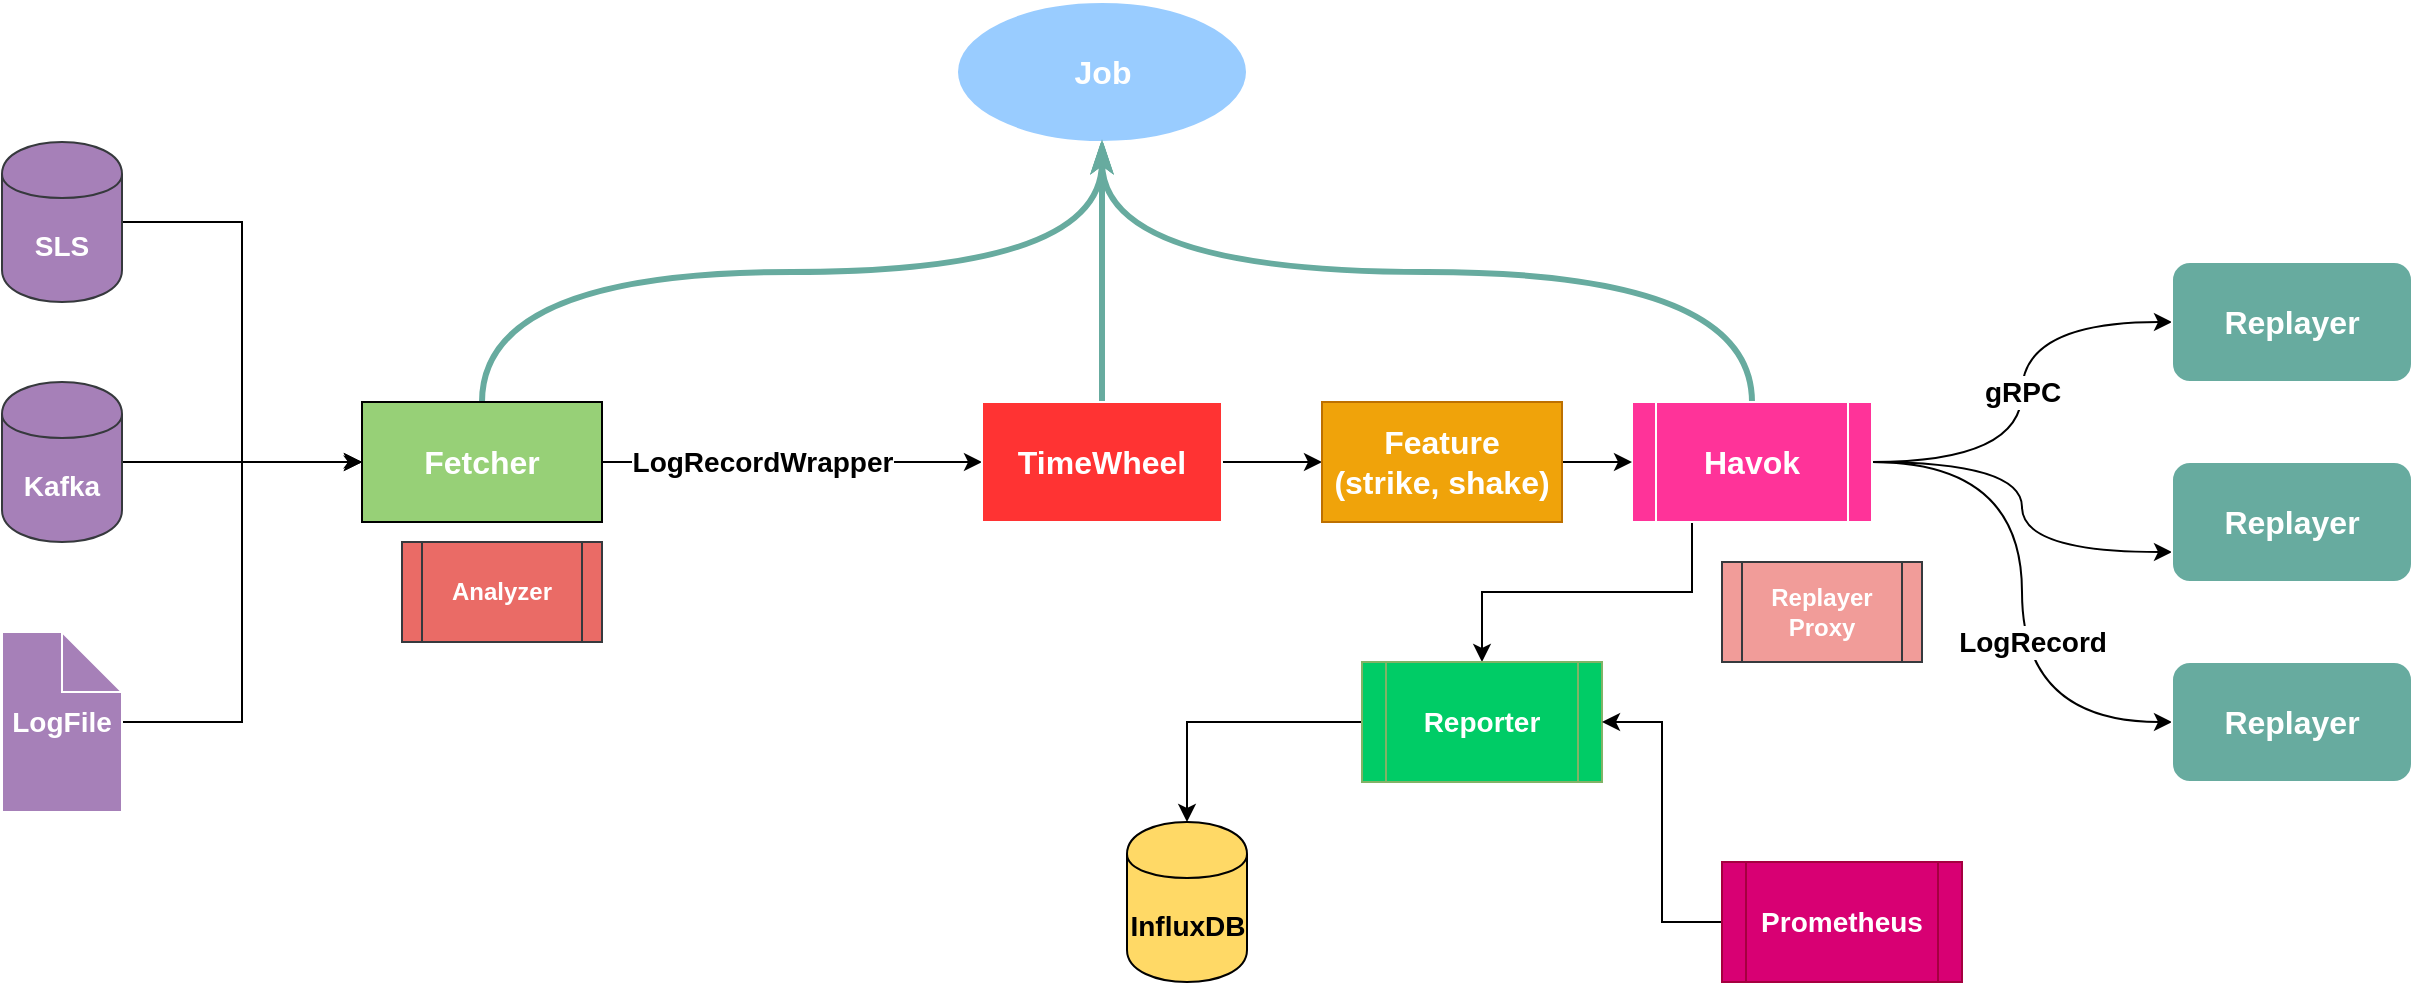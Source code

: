 <mxfile version="10.7.9" type="github"><diagram id="HzIVVMN7QpKf9u3zOBdB" name="Page-1"><mxGraphModel dx="1398" dy="795" grid="1" gridSize="10" guides="1" tooltips="1" connect="1" arrows="1" fold="1" page="1" pageScale="1" pageWidth="827" pageHeight="1169" math="0" shadow="0"><root><mxCell id="0"/><mxCell id="1" parent="0"/><mxCell id="UXVuzHSu1_Zt5v7AsA4U-1" style="edgeStyle=orthogonalEdgeStyle;rounded=0;html=1;jettySize=auto;orthogonalLoop=1;" parent="1" source="UXVuzHSu1_Zt5v7AsA4U-23" target="UXVuzHSu1_Zt5v7AsA4U-5" edge="1"><mxGeometry relative="1" as="geometry"/></mxCell><mxCell id="UXVuzHSu1_Zt5v7AsA4U-2" value="&lt;b&gt;&lt;font style=&quot;font-size: 14px&quot;&gt;LogRecordWrapper&lt;/font&gt;&lt;/b&gt;" style="text;html=1;resizable=0;points=[];align=center;verticalAlign=middle;labelBackgroundColor=#ffffff;" parent="UXVuzHSu1_Zt5v7AsA4U-1" vertex="1" connectable="0"><mxGeometry x="-0.116" y="-2" relative="1" as="geometry"><mxPoint x="-4" y="-2" as="offset"/></mxGeometry></mxCell><mxCell id="UXVuzHSu1_Zt5v7AsA4U-4" style="edgeStyle=orthogonalEdgeStyle;curved=1;html=1;endArrow=classicThin;endFill=1;jettySize=auto;orthogonalLoop=1;strokeColor=#67AB9F;strokeWidth=3;entryX=0.5;entryY=1;" parent="1" source="UXVuzHSu1_Zt5v7AsA4U-5" target="UXVuzHSu1_Zt5v7AsA4U-20" edge="1"><mxGeometry relative="1" as="geometry"><mxPoint x="640" y="130" as="targetPoint"/></mxGeometry></mxCell><mxCell id="Ll1mulXodjc0nhH2n843-5" style="edgeStyle=orthogonalEdgeStyle;rounded=0;orthogonalLoop=1;jettySize=auto;html=1;entryX=0;entryY=0.5;entryDx=0;entryDy=0;" edge="1" parent="1" source="UXVuzHSu1_Zt5v7AsA4U-5" target="Ll1mulXodjc0nhH2n843-4"><mxGeometry relative="1" as="geometry"/></mxCell><mxCell id="UXVuzHSu1_Zt5v7AsA4U-5" value="&lt;font style=&quot;font-size: 16px&quot; color=&quot;#ffffff&quot;&gt;&lt;b&gt;TimeWheel&lt;/b&gt;&lt;/font&gt;" style="rounded=0;whiteSpace=wrap;html=1;strokeColor=#FFFFFF;fillColor=#FF3333;" parent="1" vertex="1"><mxGeometry x="580" y="250" width="120" height="60" as="geometry"/></mxCell><mxCell id="UXVuzHSu1_Zt5v7AsA4U-6" style="edgeStyle=orthogonalEdgeStyle;rounded=0;html=1;entryX=0;entryY=0.5;jettySize=auto;orthogonalLoop=1;" parent="1" source="UXVuzHSu1_Zt5v7AsA4U-7" target="UXVuzHSu1_Zt5v7AsA4U-23" edge="1"><mxGeometry relative="1" as="geometry"/></mxCell><mxCell id="UXVuzHSu1_Zt5v7AsA4U-7" value="&lt;font color=&quot;#ffffff&quot;&gt;&lt;span style=&quot;font-size: 14px&quot;&gt;&lt;b&gt;SLS&lt;/b&gt;&lt;/span&gt;&lt;/font&gt;" style="shape=cylinder;whiteSpace=wrap;html=1;boundedLbl=1;backgroundOutline=1;strokeColor=#36393d;fillColor=#A680B8;" parent="1" vertex="1"><mxGeometry x="90" y="120" width="60" height="80" as="geometry"/></mxCell><mxCell id="UXVuzHSu1_Zt5v7AsA4U-8" style="edgeStyle=orthogonalEdgeStyle;rounded=0;html=1;jettySize=auto;orthogonalLoop=1;" parent="1" source="UXVuzHSu1_Zt5v7AsA4U-9" target="UXVuzHSu1_Zt5v7AsA4U-23" edge="1"><mxGeometry relative="1" as="geometry"/></mxCell><mxCell id="UXVuzHSu1_Zt5v7AsA4U-9" value="&lt;font color=&quot;#ffffff&quot;&gt;&lt;span style=&quot;font-size: 14px&quot;&gt;&lt;b&gt;Kafka&lt;/b&gt;&lt;/span&gt;&lt;/font&gt;" style="shape=cylinder;whiteSpace=wrap;html=1;boundedLbl=1;backgroundOutline=1;strokeColor=#36393d;fillColor=#A680B8;" parent="1" vertex="1"><mxGeometry x="90" y="240" width="60" height="80" as="geometry"/></mxCell><mxCell id="UXVuzHSu1_Zt5v7AsA4U-10" value="&lt;b&gt;&lt;font style=&quot;font-size: 14px&quot;&gt;gRPC&lt;/font&gt;&lt;/b&gt;" style="edgeStyle=orthogonalEdgeStyle;rounded=0;html=1;entryX=0;entryY=0.5;jettySize=auto;orthogonalLoop=1;curved=1;" parent="1" source="UXVuzHSu1_Zt5v7AsA4U-15" target="UXVuzHSu1_Zt5v7AsA4U-16" edge="1"><mxGeometry relative="1" as="geometry"/></mxCell><mxCell id="UXVuzHSu1_Zt5v7AsA4U-11" style="edgeStyle=orthogonalEdgeStyle;curved=1;rounded=0;html=1;entryX=0;entryY=0.75;jettySize=auto;orthogonalLoop=1;" parent="1" source="UXVuzHSu1_Zt5v7AsA4U-15" target="UXVuzHSu1_Zt5v7AsA4U-18" edge="1"><mxGeometry relative="1" as="geometry"/></mxCell><mxCell id="UXVuzHSu1_Zt5v7AsA4U-12" style="edgeStyle=orthogonalEdgeStyle;curved=1;rounded=0;html=1;entryX=0;entryY=0.5;jettySize=auto;orthogonalLoop=1;" parent="1" source="UXVuzHSu1_Zt5v7AsA4U-15" target="UXVuzHSu1_Zt5v7AsA4U-17" edge="1"><mxGeometry relative="1" as="geometry"/></mxCell><mxCell id="UXVuzHSu1_Zt5v7AsA4U-13" value="&lt;b&gt;&lt;font style=&quot;font-size: 14px&quot;&gt;LogRecord&lt;/font&gt;&lt;/b&gt;" style="text;html=1;resizable=0;points=[];align=center;verticalAlign=middle;labelBackgroundColor=#ffffff;" parent="UXVuzHSu1_Zt5v7AsA4U-12" vertex="1" connectable="0"><mxGeometry x="0.179" y="5" relative="1" as="geometry"><mxPoint as="offset"/></mxGeometry></mxCell><mxCell id="UXVuzHSu1_Zt5v7AsA4U-14" style="edgeStyle=orthogonalEdgeStyle;curved=1;html=1;entryX=0.5;entryY=1;endArrow=classicThin;endFill=1;jettySize=auto;orthogonalLoop=1;strokeColor=#67AB9F;strokeWidth=3;exitX=0.5;exitY=0;" parent="1" source="UXVuzHSu1_Zt5v7AsA4U-15" target="UXVuzHSu1_Zt5v7AsA4U-20" edge="1"><mxGeometry relative="1" as="geometry"/></mxCell><mxCell id="Ll1mulXodjc0nhH2n843-8" style="edgeStyle=orthogonalEdgeStyle;rounded=0;orthogonalLoop=1;jettySize=auto;html=1;exitX=0.25;exitY=1;exitDx=0;exitDy=0;entryX=0.5;entryY=0;entryDx=0;entryDy=0;" edge="1" parent="1" source="UXVuzHSu1_Zt5v7AsA4U-15" target="UXVuzHSu1_Zt5v7AsA4U-29"><mxGeometry relative="1" as="geometry"/></mxCell><mxCell id="UXVuzHSu1_Zt5v7AsA4U-15" value="&lt;font style=&quot;font-size: 16px&quot; color=&quot;#ffffff&quot;&gt;&lt;b&gt;Havok&lt;/b&gt;&lt;/font&gt;" style="shape=process;whiteSpace=wrap;html=1;backgroundOutline=1;strokeColor=#FFFFFF;fillColor=#FF3399;" parent="1" vertex="1"><mxGeometry x="905" y="250" width="120" height="60" as="geometry"/></mxCell><mxCell id="UXVuzHSu1_Zt5v7AsA4U-16" value="&lt;font color=&quot;#ffffff&quot; style=&quot;font-size: 16px&quot;&gt;&lt;b&gt;Replayer&lt;/b&gt;&lt;/font&gt;" style="rounded=1;whiteSpace=wrap;html=1;strokeColor=#FFFFFF;fillColor=#67AB9F;" parent="1" vertex="1"><mxGeometry x="1175" y="180" width="120" height="60" as="geometry"/></mxCell><mxCell id="UXVuzHSu1_Zt5v7AsA4U-17" value="&lt;font color=&quot;#ffffff&quot; style=&quot;font-size: 16px&quot;&gt;&lt;b&gt;Replayer&lt;/b&gt;&lt;/font&gt;" style="rounded=1;whiteSpace=wrap;html=1;strokeColor=#FFFFFF;fillColor=#67AB9F;" parent="1" vertex="1"><mxGeometry x="1175" y="380" width="120" height="60" as="geometry"/></mxCell><mxCell id="UXVuzHSu1_Zt5v7AsA4U-18" value="&lt;font color=&quot;#ffffff&quot; style=&quot;font-size: 16px&quot;&gt;&lt;b&gt;Replayer&lt;/b&gt;&lt;/font&gt;" style="rounded=1;whiteSpace=wrap;html=1;strokeColor=#FFFFFF;fillColor=#67AB9F;" parent="1" vertex="1"><mxGeometry x="1175" y="280" width="120" height="60" as="geometry"/></mxCell><mxCell id="UXVuzHSu1_Zt5v7AsA4U-19" value="&lt;font color=&quot;#ffffff&quot;&gt;&lt;b&gt;Replayer Proxy&lt;/b&gt;&lt;/font&gt;" style="shape=process;whiteSpace=wrap;html=1;backgroundOutline=1;fillColor=#F19C99;strokeColor=#36393d;" parent="1" vertex="1"><mxGeometry x="950" y="330" width="100" height="50" as="geometry"/></mxCell><mxCell id="UXVuzHSu1_Zt5v7AsA4U-20" value="&lt;font style=&quot;font-size: 16px&quot; color=&quot;#ffffff&quot;&gt;&lt;b&gt;Job&lt;/b&gt;&lt;/font&gt;" style="ellipse;whiteSpace=wrap;html=1;strokeColor=#FFFFFF;fillColor=#99CCFF;gradientColor=none;" parent="1" vertex="1"><mxGeometry x="567.5" y="50" width="145" height="70" as="geometry"/></mxCell><mxCell id="UXVuzHSu1_Zt5v7AsA4U-21" style="edgeStyle=orthogonalEdgeStyle;curved=1;html=1;endArrow=classicThin;endFill=1;jettySize=auto;orthogonalLoop=1;strokeColor=#67AB9F;strokeWidth=3;exitX=0.5;exitY=0;" parent="1" source="UXVuzHSu1_Zt5v7AsA4U-23" target="UXVuzHSu1_Zt5v7AsA4U-20" edge="1"><mxGeometry relative="1" as="geometry"/></mxCell><mxCell id="UXVuzHSu1_Zt5v7AsA4U-22" value="" style="group" parent="1" vertex="1" connectable="0"><mxGeometry x="270" y="250" width="120" height="120" as="geometry"/></mxCell><mxCell id="UXVuzHSu1_Zt5v7AsA4U-23" value="&lt;font color=&quot;#ffffff&quot; style=&quot;font-size: 16px&quot;&gt;&lt;b&gt;Fetcher&lt;/b&gt;&lt;/font&gt;" style="rounded=0;whiteSpace=wrap;html=1;fillColor=#97D077;" parent="UXVuzHSu1_Zt5v7AsA4U-22" vertex="1"><mxGeometry width="120" height="60" as="geometry"/></mxCell><mxCell id="UXVuzHSu1_Zt5v7AsA4U-24" value="&lt;font color=&quot;#ffffff&quot;&gt;&lt;b&gt;Analyzer&lt;/b&gt;&lt;/font&gt;" style="shape=process;whiteSpace=wrap;html=1;backgroundOutline=1;fillColor=#EA6B66;strokeColor=#36393d;" parent="UXVuzHSu1_Zt5v7AsA4U-22" vertex="1"><mxGeometry x="20" y="70" width="100" height="50" as="geometry"/></mxCell><mxCell id="UXVuzHSu1_Zt5v7AsA4U-25" style="html=1;entryX=0;entryY=0.5;endArrow=classicThin;endFill=1;jettySize=auto;orthogonalLoop=1;strokeColor=#000000;strokeWidth=1;edgeStyle=orthogonalEdgeStyle;rounded=0;" parent="1" source="UXVuzHSu1_Zt5v7AsA4U-26" target="UXVuzHSu1_Zt5v7AsA4U-23" edge="1"><mxGeometry relative="1" as="geometry"/></mxCell><mxCell id="UXVuzHSu1_Zt5v7AsA4U-26" value="&lt;font style=&quot;font-size: 14px&quot; color=&quot;#ffffff&quot;&gt;&lt;b&gt;LogFile&lt;/b&gt;&lt;/font&gt;" style="shape=note;whiteSpace=wrap;html=1;backgroundOutline=1;strokeColor=#FFFFFF;fillColor=#A680B8;gradientColor=none;" parent="1" vertex="1"><mxGeometry x="90" y="365" width="60" height="90" as="geometry"/></mxCell><mxCell id="UXVuzHSu1_Zt5v7AsA4U-28" style="edgeStyle=orthogonalEdgeStyle;rounded=0;html=1;entryX=0.5;entryY=0;jettySize=auto;orthogonalLoop=1;" parent="1" source="UXVuzHSu1_Zt5v7AsA4U-29" target="UXVuzHSu1_Zt5v7AsA4U-30" edge="1"><mxGeometry relative="1" as="geometry"/></mxCell><mxCell id="UXVuzHSu1_Zt5v7AsA4U-29" value="&lt;font style=&quot;font-size: 14px&quot; color=&quot;#ffffff&quot;&gt;&lt;b&gt;Reporter&lt;/b&gt;&lt;/font&gt;" style="shape=process;whiteSpace=wrap;html=1;backgroundOutline=1;fillColor=#00CC66;strokeColor=#82b366;" parent="1" vertex="1"><mxGeometry x="770" y="380" width="120" height="60" as="geometry"/></mxCell><mxCell id="UXVuzHSu1_Zt5v7AsA4U-30" value="&lt;font style=&quot;font-size: 14px&quot;&gt;&lt;b&gt;InfluxDB&lt;/b&gt;&lt;/font&gt;" style="shape=cylinder;whiteSpace=wrap;html=1;boundedLbl=1;backgroundOutline=1;fillColor=#FFD966;" parent="1" vertex="1"><mxGeometry x="652.5" y="460" width="60" height="80" as="geometry"/></mxCell><mxCell id="Ll1mulXodjc0nhH2n843-3" style="edgeStyle=orthogonalEdgeStyle;rounded=0;orthogonalLoop=1;jettySize=auto;html=1;entryX=1;entryY=0.5;entryDx=0;entryDy=0;" edge="1" parent="1" source="Ll1mulXodjc0nhH2n843-1" target="UXVuzHSu1_Zt5v7AsA4U-29"><mxGeometry relative="1" as="geometry"/></mxCell><mxCell id="Ll1mulXodjc0nhH2n843-1" value="&lt;font style=&quot;font-size: 14px&quot; color=&quot;#ffffff&quot;&gt;&lt;b&gt;Prometheus&lt;/b&gt;&lt;/font&gt;" style="shape=process;whiteSpace=wrap;html=1;backgroundOutline=1;fillColor=#d80073;strokeColor=#A50040;fontColor=#ffffff;" vertex="1" parent="1"><mxGeometry x="950" y="480" width="120" height="60" as="geometry"/></mxCell><mxCell id="Ll1mulXodjc0nhH2n843-6" style="edgeStyle=orthogonalEdgeStyle;rounded=0;orthogonalLoop=1;jettySize=auto;html=1;entryX=0;entryY=0.5;entryDx=0;entryDy=0;" edge="1" parent="1" source="Ll1mulXodjc0nhH2n843-4" target="UXVuzHSu1_Zt5v7AsA4U-15"><mxGeometry relative="1" as="geometry"/></mxCell><mxCell id="Ll1mulXodjc0nhH2n843-4" value="&lt;font style=&quot;font-size: 16px&quot; color=&quot;#ffffff&quot;&gt;&lt;b&gt;Feature&lt;br&gt;(strike, shake)&lt;br&gt;&lt;/b&gt;&lt;/font&gt;" style="rounded=0;whiteSpace=wrap;html=1;strokeColor=#BD7000;fillColor=#f0a30a;fontColor=#ffffff;" vertex="1" parent="1"><mxGeometry x="750" y="250" width="120" height="60" as="geometry"/></mxCell></root></mxGraphModel></diagram></mxfile>